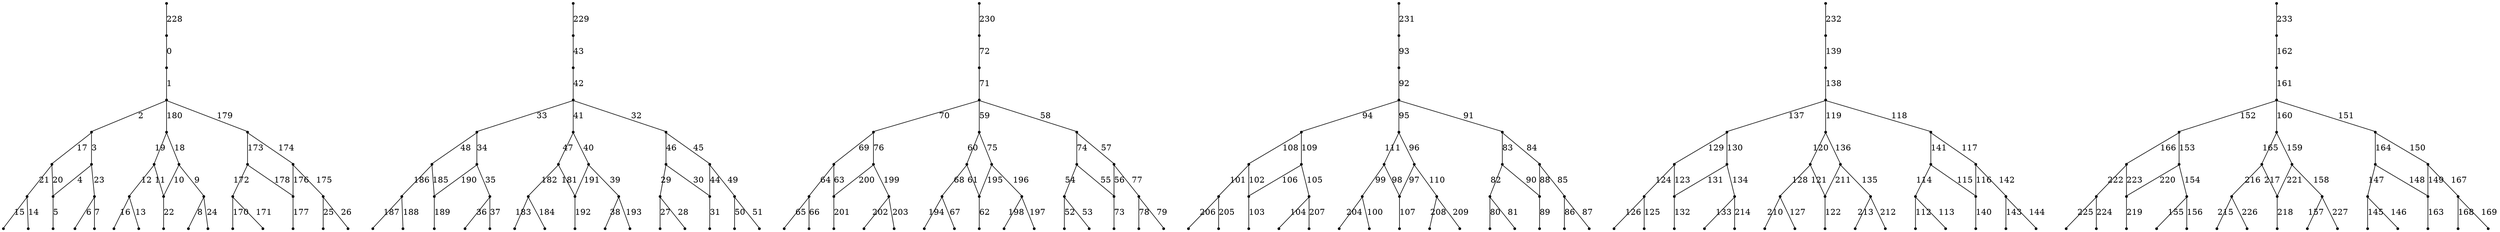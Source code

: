 digraph {
  graph [splines=false];
   2  ->  3 [arrowhead=none,label="228"] ;
   3  ->  13 [arrowhead=none,label="0"] ;
   13  ->  19 [arrowhead=none,label="1"] ;
   19  ->  27 [arrowhead=none,label="2"] ;
   27  ->  45 [arrowhead=none,label="17"] ;
   45  ->  46 [arrowhead=none,label="21"] ;
   46  ->  71 [arrowhead=none,label="15"] ;
   46  ->  72 [arrowhead=none,label="14"] ;
   45  ->  47 [arrowhead=none,label="20"] ;
   47  ->  73 [arrowhead=none,label="5"] ;
   27  ->  70 [arrowhead=none,label="3"] ;
   70  ->  47 [arrowhead=none,label="4"] ;
   70  ->  67 [arrowhead=none,label="23"] ;
   67  ->  69 [arrowhead=none,label="6"] ;
   67  ->  68 [arrowhead=none,label="7"] ;
   19  ->  28 [arrowhead=none,label="180"] ;
   28  ->  103 [arrowhead=none,label="19"] ;
   103  ->  127 [arrowhead=none,label="12"] ;
   127  ->  163 [arrowhead=none,label="16"] ;
   127  ->  175 [arrowhead=none,label="13"] ;
   103  ->  129 [arrowhead=none,label="11"] ;
   129  ->  187 [arrowhead=none,label="22"] ;
   28  ->  105 [arrowhead=none,label="18"] ;
   105  ->  129 [arrowhead=none,label="10"] ;
   105  ->  131 [arrowhead=none,label="9"] ;
   131  ->  177 [arrowhead=none,label="8"] ;
   131  ->  165 [arrowhead=none,label="24"] ;
   19  ->  29 [arrowhead=none,label="179"] ;
   29  ->  115 [arrowhead=none,label="173"] ;
   115  ->  145 [arrowhead=none,label="172"] ;
   145  ->  193 [arrowhead=none,label="170"] ;
   145  ->  205 [arrowhead=none,label="171"] ;
   115  ->  149 [arrowhead=none,label="178"] ;
   149  ->  217 [arrowhead=none,label="177"] ;
   29  ->  117 [arrowhead=none,label="174"] ;
   117  ->  149 [arrowhead=none,label="176"] ;
   117  ->  147 [arrowhead=none,label="175"] ;
   147  ->  207 [arrowhead=none,label="25"] ;
   147  ->  195 [arrowhead=none,label="26"] ;
   8  ->  9 [arrowhead=none,label="229"] ;
   9  ->  16 [arrowhead=none,label="43"] ;
   16  ->  22 [arrowhead=none,label="42"] ;
   22  ->  38 [arrowhead=none,label="33"] ;
   38  ->  120 [arrowhead=none,label="48"] ;
   120  ->  152 [arrowhead=none,label="186"] ;
   152  ->  198 [arrowhead=none,label="187"] ;
   152  ->  210 [arrowhead=none,label="188"] ;
   120  ->  160 [arrowhead=none,label="185"] ;
   160  ->  220 [arrowhead=none,label="189"] ;
   38  ->  124 [arrowhead=none,label="34"] ;
   124  ->  160 [arrowhead=none,label="190"] ;
   124  ->  156 [arrowhead=none,label="35"] ;
   156  ->  214 [arrowhead=none,label="36"] ;
   156  ->  202 [arrowhead=none,label="37"] ;
   22  ->  37 [arrowhead=none,label="41"] ;
   37  ->  108 [arrowhead=none,label="47"] ;
   108  ->  134 [arrowhead=none,label="182"] ;
   134  ->  168 [arrowhead=none,label="183"] ;
   134  ->  180 [arrowhead=none,label="184"] ;
   108  ->  138 [arrowhead=none,label="181"] ;
   138  ->  190 [arrowhead=none,label="192"] ;
   37  ->  112 [arrowhead=none,label="40"] ;
   112  ->  138 [arrowhead=none,label="191"] ;
   112  ->  142 [arrowhead=none,label="39"] ;
   142  ->  184 [arrowhead=none,label="38"] ;
   142  ->  172 [arrowhead=none,label="193"] ;
   22  ->  36 [arrowhead=none,label="32"] ;
   36  ->  54 [arrowhead=none,label="46"] ;
   54  ->  55 [arrowhead=none,label="29"] ;
   55  ->  92 [arrowhead=none,label="27"] ;
   55  ->  93 [arrowhead=none,label="28"] ;
   54  ->  56 [arrowhead=none,label="30"] ;
   56  ->  94 [arrowhead=none,label="31"] ;
   36  ->  91 [arrowhead=none,label="45"] ;
   91  ->  56 [arrowhead=none,label="44"] ;
   91  ->  88 [arrowhead=none,label="49"] ;
   88  ->  90 [arrowhead=none,label="50"] ;
   88  ->  89 [arrowhead=none,label="51"] ;
   6  ->  7 [arrowhead=none,label="230"] ;
   7  ->  15 [arrowhead=none,label="72"] ;
   15  ->  21 [arrowhead=none,label="71"] ;
   21  ->  35 [arrowhead=none,label="70"] ;
   35  ->  119 [arrowhead=none,label="69"] ;
   119  ->  151 [arrowhead=none,label="64"] ;
   151  ->  197 [arrowhead=none,label="65"] ;
   151  ->  209 [arrowhead=none,label="66"] ;
   119  ->  159 [arrowhead=none,label="63"] ;
   159  ->  219 [arrowhead=none,label="201"] ;
   35  ->  123 [arrowhead=none,label="76"] ;
   123  ->  159 [arrowhead=none,label="200"] ;
   123  ->  155 [arrowhead=none,label="199"] ;
   155  ->  213 [arrowhead=none,label="202"] ;
   155  ->  201 [arrowhead=none,label="203"] ;
   21  ->  34 [arrowhead=none,label="59"] ;
   34  ->  107 [arrowhead=none,label="60"] ;
   107  ->  133 [arrowhead=none,label="68"] ;
   133  ->  167 [arrowhead=none,label="194"] ;
   133  ->  179 [arrowhead=none,label="67"] ;
   107  ->  137 [arrowhead=none,label="61"] ;
   137  ->  189 [arrowhead=none,label="62"] ;
   34  ->  111 [arrowhead=none,label="75"] ;
   111  ->  137 [arrowhead=none,label="195"] ;
   111  ->  141 [arrowhead=none,label="196"] ;
   141  ->  183 [arrowhead=none,label="198"] ;
   141  ->  171 [arrowhead=none,label="197"] ;
   21  ->  33 [arrowhead=none,label="58"] ;
   33  ->  51 [arrowhead=none,label="74"] ;
   51  ->  53 [arrowhead=none,label="54"] ;
   53  ->  84 [arrowhead=none,label="52"] ;
   53  ->  83 [arrowhead=none,label="53"] ;
   51  ->  52 [arrowhead=none,label="55"] ;
   52  ->  81 [arrowhead=none,label="73"] ;
   33  ->  82 [arrowhead=none,label="57"] ;
   82  ->  52 [arrowhead=none,label="56"] ;
   82  ->  85 [arrowhead=none,label="77"] ;
   85  ->  86 [arrowhead=none,label="78"] ;
   85  ->  87 [arrowhead=none,label="79"] ;
   0  ->  1 [arrowhead=none,label="231"] ;
   1  ->  12 [arrowhead=none,label="93"] ;
   12  ->  18 [arrowhead=none,label="92"] ;
   18  ->  24 [arrowhead=none,label="94"] ;
   24  ->  42 [arrowhead=none,label="108"] ;
   42  ->  43 [arrowhead=none,label="101"] ;
   43  ->  64 [arrowhead=none,label="206"] ;
   43  ->  65 [arrowhead=none,label="205"] ;
   42  ->  44 [arrowhead=none,label="102"] ;
   44  ->  66 [arrowhead=none,label="103"] ;
   24  ->  63 [arrowhead=none,label="109"] ;
   63  ->  44 [arrowhead=none,label="106"] ;
   63  ->  60 [arrowhead=none,label="105"] ;
   60  ->  62 [arrowhead=none,label="104"] ;
   60  ->  61 [arrowhead=none,label="207"] ;
   18  ->  25 [arrowhead=none,label="95"] ;
   25  ->  102 [arrowhead=none,label="111"] ;
   102  ->  126 [arrowhead=none,label="99"] ;
   126  ->  162 [arrowhead=none,label="204"] ;
   126  ->  174 [arrowhead=none,label="100"] ;
   102  ->  128 [arrowhead=none,label="98"] ;
   128  ->  186 [arrowhead=none,label="107"] ;
   25  ->  104 [arrowhead=none,label="96"] ;
   104  ->  128 [arrowhead=none,label="97"] ;
   104  ->  130 [arrowhead=none,label="110"] ;
   130  ->  176 [arrowhead=none,label="208"] ;
   130  ->  164 [arrowhead=none,label="209"] ;
   18  ->  26 [arrowhead=none,label="91"] ;
   26  ->  114 [arrowhead=none,label="83"] ;
   114  ->  144 [arrowhead=none,label="82"] ;
   144  ->  192 [arrowhead=none,label="80"] ;
   144  ->  204 [arrowhead=none,label="81"] ;
   114  ->  148 [arrowhead=none,label="90"] ;
   148  ->  216 [arrowhead=none,label="89"] ;
   26  ->  116 [arrowhead=none,label="84"] ;
   116  ->  148 [arrowhead=none,label="88"] ;
   116  ->  146 [arrowhead=none,label="85"] ;
   146  ->  206 [arrowhead=none,label="86"] ;
   146  ->  194 [arrowhead=none,label="87"] ;
   4  ->  5 [arrowhead=none,label="232"] ;
   5  ->  14 [arrowhead=none,label="139"] ;
   14  ->  20 [arrowhead=none,label="138"] ;
   20  ->  32 [arrowhead=none,label="137"] ;
   32  ->  118 [arrowhead=none,label="129"] ;
   118  ->  150 [arrowhead=none,label="124"] ;
   150  ->  196 [arrowhead=none,label="126"] ;
   150  ->  208 [arrowhead=none,label="125"] ;
   118  ->  158 [arrowhead=none,label="123"] ;
   158  ->  218 [arrowhead=none,label="132"] ;
   32  ->  122 [arrowhead=none,label="130"] ;
   122  ->  158 [arrowhead=none,label="131"] ;
   122  ->  154 [arrowhead=none,label="134"] ;
   154  ->  212 [arrowhead=none,label="133"] ;
   154  ->  200 [arrowhead=none,label="214"] ;
   20  ->  31 [arrowhead=none,label="119"] ;
   31  ->  106 [arrowhead=none,label="120"] ;
   106  ->  132 [arrowhead=none,label="128"] ;
   132  ->  166 [arrowhead=none,label="210"] ;
   132  ->  178 [arrowhead=none,label="127"] ;
   106  ->  136 [arrowhead=none,label="121"] ;
   136  ->  188 [arrowhead=none,label="122"] ;
   31  ->  110 [arrowhead=none,label="136"] ;
   110  ->  136 [arrowhead=none,label="211"] ;
   110  ->  140 [arrowhead=none,label="135"] ;
   140  ->  182 [arrowhead=none,label="213"] ;
   140  ->  170 [arrowhead=none,label="212"] ;
   20  ->  30 [arrowhead=none,label="118"] ;
   30  ->  48 [arrowhead=none,label="141"] ;
   48  ->  50 [arrowhead=none,label="114"] ;
   50  ->  77 [arrowhead=none,label="112"] ;
   50  ->  76 [arrowhead=none,label="113"] ;
   48  ->  49 [arrowhead=none,label="115"] ;
   49  ->  74 [arrowhead=none,label="140"] ;
   30  ->  75 [arrowhead=none,label="117"] ;
   75  ->  49 [arrowhead=none,label="116"] ;
   75  ->  78 [arrowhead=none,label="142"] ;
   78  ->  79 [arrowhead=none,label="143"] ;
   78  ->  80 [arrowhead=none,label="144"] ;
   10  ->  11 [arrowhead=none,label="233"] ;
   11  ->  17 [arrowhead=none,label="162"] ;
   17  ->  23 [arrowhead=none,label="161"] ;
   23  ->  41 [arrowhead=none,label="152"] ;
   41  ->  121 [arrowhead=none,label="166"] ;
   121  ->  153 [arrowhead=none,label="222"] ;
   153  ->  199 [arrowhead=none,label="225"] ;
   153  ->  211 [arrowhead=none,label="224"] ;
   121  ->  161 [arrowhead=none,label="223"] ;
   161  ->  221 [arrowhead=none,label="219"] ;
   41  ->  125 [arrowhead=none,label="153"] ;
   125  ->  161 [arrowhead=none,label="220"] ;
   125  ->  157 [arrowhead=none,label="154"] ;
   157  ->  215 [arrowhead=none,label="155"] ;
   157  ->  203 [arrowhead=none,label="156"] ;
   23  ->  40 [arrowhead=none,label="160"] ;
   40  ->  109 [arrowhead=none,label="165"] ;
   109  ->  135 [arrowhead=none,label="216"] ;
   135  ->  169 [arrowhead=none,label="215"] ;
   135  ->  181 [arrowhead=none,label="226"] ;
   109  ->  139 [arrowhead=none,label="217"] ;
   139  ->  191 [arrowhead=none,label="218"] ;
   40  ->  113 [arrowhead=none,label="159"] ;
   113  ->  139 [arrowhead=none,label="221"] ;
   113  ->  143 [arrowhead=none,label="158"] ;
   143  ->  185 [arrowhead=none,label="157"] ;
   143  ->  173 [arrowhead=none,label="227"] ;
   23  ->  39 [arrowhead=none,label="151"] ;
   39  ->  57 [arrowhead=none,label="164"] ;
   57  ->  58 [arrowhead=none,label="147"] ;
   58  ->  99 [arrowhead=none,label="145"] ;
   58  ->  100 [arrowhead=none,label="146"] ;
   57  ->  59 [arrowhead=none,label="148"] ;
   59  ->  101 [arrowhead=none,label="163"] ;
   39  ->  98 [arrowhead=none,label="150"] ;
   98  ->  59 [arrowhead=none,label="149"] ;
   98  ->  95 [arrowhead=none,label="167"] ;
   95  ->  97 [arrowhead=none,label="168"] ;
   95  ->  96 [arrowhead=none,label="169"] ;
   0 [shape=point,label=""] ;
   1 [shape=point,label=""] ;
   2 [shape=point,label=""] ;
   3 [shape=point,label=""] ;
   4 [shape=point,label=""] ;
   5 [shape=point,label=""] ;
   6 [shape=point,label=""] ;
   7 [shape=point,label=""] ;
   8 [shape=point,label=""] ;
   9 [shape=point,label=""] ;
   10 [shape=point,label=""] ;
   11 [shape=point,label=""] ;
   12 [shape=point,label=""] ;
   13 [shape=point,label=""] ;
   14 [shape=point,label=""] ;
   15 [shape=point,label=""] ;
   16 [shape=point,label=""] ;
   17 [shape=point,label=""] ;
   18 [shape=point,label=""] ;
   19 [shape=point,label=""] ;
   20 [shape=point,label=""] ;
   21 [shape=point,label=""] ;
   22 [shape=point,label=""] ;
   23 [shape=point,label=""] ;
   24 [shape=point,label=""] ;
   25 [shape=point,label=""] ;
   26 [shape=point,label=""] ;
   27 [shape=point,label=""] ;
   28 [shape=point,label=""] ;
   29 [shape=point,label=""] ;
   30 [shape=point,label=""] ;
   31 [shape=point,label=""] ;
   32 [shape=point,label=""] ;
   33 [shape=point,label=""] ;
   34 [shape=point,label=""] ;
   35 [shape=point,label=""] ;
   36 [shape=point,label=""] ;
   37 [shape=point,label=""] ;
   38 [shape=point,label=""] ;
   39 [shape=point,label=""] ;
   40 [shape=point,label=""] ;
   41 [shape=point,label=""] ;
   42 [shape=point,label=""] ;
   43 [shape=point,label=""] ;
   44 [shape=point,label=""] ;
   45 [shape=point,label=""] ;
   46 [shape=point,label=""] ;
   47 [shape=point,label=""] ;
   48 [shape=point,label=""] ;
   49 [shape=point,label=""] ;
   50 [shape=point,label=""] ;
   51 [shape=point,label=""] ;
   52 [shape=point,label=""] ;
   53 [shape=point,label=""] ;
   54 [shape=point,label=""] ;
   55 [shape=point,label=""] ;
   56 [shape=point,label=""] ;
   57 [shape=point,label=""] ;
   58 [shape=point,label=""] ;
   59 [shape=point,label=""] ;
   60 [shape=point,label=""] ;
   61 [shape=point,label=""] ;
   62 [shape=point,label=""] ;
   63 [shape=point,label=""] ;
   64 [shape=point,label=""] ;
   65 [shape=point,label=""] ;
   66 [shape=point,label=""] ;
   67 [shape=point,label=""] ;
   68 [shape=point,label=""] ;
   69 [shape=point,label=""] ;
   70 [shape=point,label=""] ;
   71 [shape=point,label=""] ;
   72 [shape=point,label=""] ;
   73 [shape=point,label=""] ;
   74 [shape=point,label=""] ;
   75 [shape=point,label=""] ;
   76 [shape=point,label=""] ;
   77 [shape=point,label=""] ;
   78 [shape=point,label=""] ;
   79 [shape=point,label=""] ;
   80 [shape=point,label=""] ;
   81 [shape=point,label=""] ;
   82 [shape=point,label=""] ;
   83 [shape=point,label=""] ;
   84 [shape=point,label=""] ;
   85 [shape=point,label=""] ;
   86 [shape=point,label=""] ;
   87 [shape=point,label=""] ;
   88 [shape=point,label=""] ;
   89 [shape=point,label=""] ;
   90 [shape=point,label=""] ;
   91 [shape=point,label=""] ;
   92 [shape=point,label=""] ;
   93 [shape=point,label=""] ;
   94 [shape=point,label=""] ;
   95 [shape=point,label=""] ;
   96 [shape=point,label=""] ;
   97 [shape=point,label=""] ;
   98 [shape=point,label=""] ;
   99 [shape=point,label=""] ;
   100 [shape=point,label=""] ;
   101 [shape=point,label=""] ;
   102 [shape=point,label=""] ;
   103 [shape=point,label=""] ;
   104 [shape=point,label=""] ;
   105 [shape=point,label=""] ;
   106 [shape=point,label=""] ;
   107 [shape=point,label=""] ;
   108 [shape=point,label=""] ;
   109 [shape=point,label=""] ;
   110 [shape=point,label=""] ;
   111 [shape=point,label=""] ;
   112 [shape=point,label=""] ;
   113 [shape=point,label=""] ;
   114 [shape=point,label=""] ;
   115 [shape=point,label=""] ;
   116 [shape=point,label=""] ;
   117 [shape=point,label=""] ;
   118 [shape=point,label=""] ;
   119 [shape=point,label=""] ;
   120 [shape=point,label=""] ;
   121 [shape=point,label=""] ;
   122 [shape=point,label=""] ;
   123 [shape=point,label=""] ;
   124 [shape=point,label=""] ;
   125 [shape=point,label=""] ;
   126 [shape=point,label=""] ;
   127 [shape=point,label=""] ;
   128 [shape=point,label=""] ;
   129 [shape=point,label=""] ;
   130 [shape=point,label=""] ;
   131 [shape=point,label=""] ;
   132 [shape=point,label=""] ;
   133 [shape=point,label=""] ;
   134 [shape=point,label=""] ;
   135 [shape=point,label=""] ;
   136 [shape=point,label=""] ;
   137 [shape=point,label=""] ;
   138 [shape=point,label=""] ;
   139 [shape=point,label=""] ;
   140 [shape=point,label=""] ;
   141 [shape=point,label=""] ;
   142 [shape=point,label=""] ;
   143 [shape=point,label=""] ;
   144 [shape=point,label=""] ;
   145 [shape=point,label=""] ;
   146 [shape=point,label=""] ;
   147 [shape=point,label=""] ;
   148 [shape=point,label=""] ;
   149 [shape=point,label=""] ;
   150 [shape=point,label=""] ;
   151 [shape=point,label=""] ;
   152 [shape=point,label=""] ;
   153 [shape=point,label=""] ;
   154 [shape=point,label=""] ;
   155 [shape=point,label=""] ;
   156 [shape=point,label=""] ;
   157 [shape=point,label=""] ;
   158 [shape=point,label=""] ;
   159 [shape=point,label=""] ;
   160 [shape=point,label=""] ;
   161 [shape=point,label=""] ;
   162 [shape=point,label=""] ;
   163 [shape=point,label=""] ;
   164 [shape=point,label=""] ;
   165 [shape=point,label=""] ;
   166 [shape=point,label=""] ;
   167 [shape=point,label=""] ;
   168 [shape=point,label=""] ;
   169 [shape=point,label=""] ;
   170 [shape=point,label=""] ;
   171 [shape=point,label=""] ;
   172 [shape=point,label=""] ;
   173 [shape=point,label=""] ;
   174 [shape=point,label=""] ;
   175 [shape=point,label=""] ;
   176 [shape=point,label=""] ;
   177 [shape=point,label=""] ;
   178 [shape=point,label=""] ;
   179 [shape=point,label=""] ;
   180 [shape=point,label=""] ;
   181 [shape=point,label=""] ;
   182 [shape=point,label=""] ;
   183 [shape=point,label=""] ;
   184 [shape=point,label=""] ;
   185 [shape=point,label=""] ;
   186 [shape=point,label=""] ;
   187 [shape=point,label=""] ;
   188 [shape=point,label=""] ;
   189 [shape=point,label=""] ;
   190 [shape=point,label=""] ;
   191 [shape=point,label=""] ;
   192 [shape=point,label=""] ;
   193 [shape=point,label=""] ;
   194 [shape=point,label=""] ;
   195 [shape=point,label=""] ;
   196 [shape=point,label=""] ;
   197 [shape=point,label=""] ;
   198 [shape=point,label=""] ;
   199 [shape=point,label=""] ;
   200 [shape=point,label=""] ;
   201 [shape=point,label=""] ;
   202 [shape=point,label=""] ;
   203 [shape=point,label=""] ;
   204 [shape=point,label=""] ;
   205 [shape=point,label=""] ;
   206 [shape=point,label=""] ;
   207 [shape=point,label=""] ;
   208 [shape=point,label=""] ;
   209 [shape=point,label=""] ;
   210 [shape=point,label=""] ;
   211 [shape=point,label=""] ;
   212 [shape=point,label=""] ;
   213 [shape=point,label=""] ;
   214 [shape=point,label=""] ;
   215 [shape=point,label=""] ;
   216 [shape=point,label=""] ;
   217 [shape=point,label=""] ;
   218 [shape=point,label=""] ;
   219 [shape=point,label=""] ;
   220 [shape=point,label=""] ;
   221 [shape=point,label=""] ;
}
